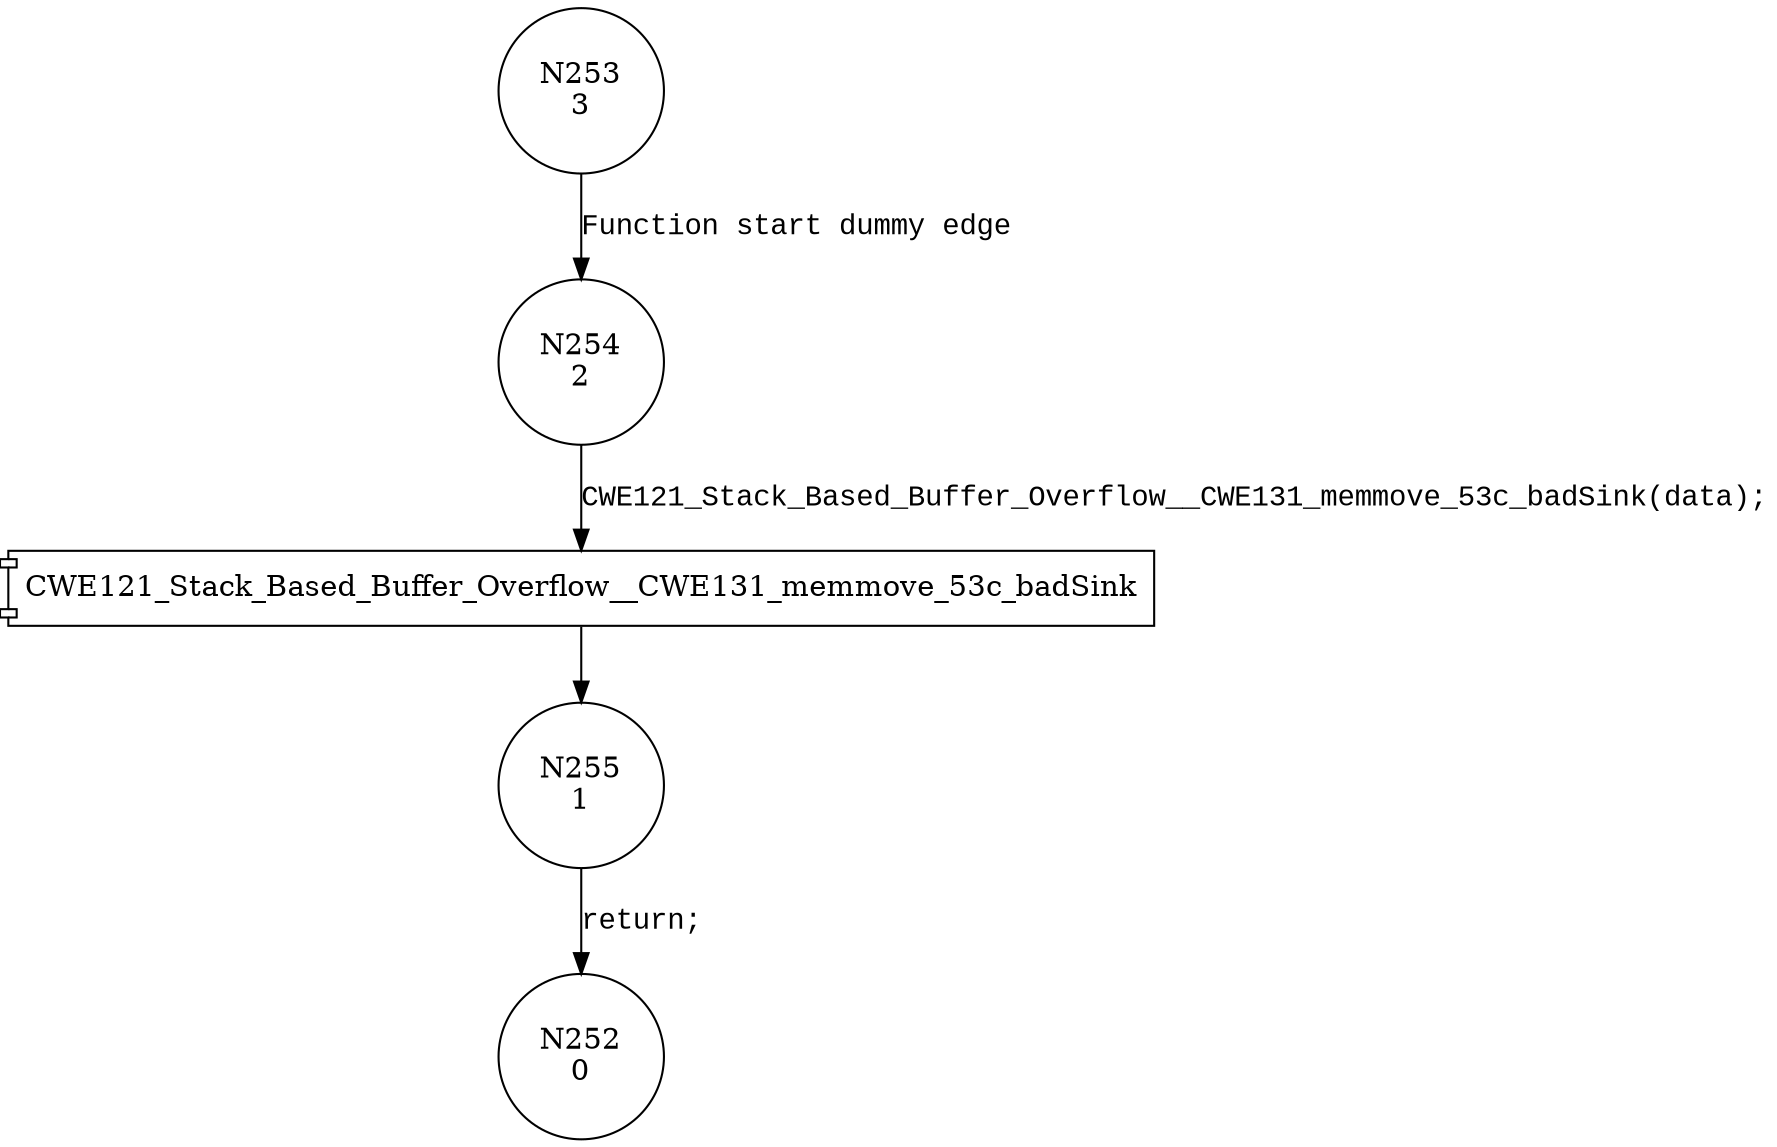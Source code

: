digraph CWE121_Stack_Based_Buffer_Overflow__CWE131_memmove_53b_badSink {
253 [shape="circle" label="N253\n3"]
254 [shape="circle" label="N254\n2"]
255 [shape="circle" label="N255\n1"]
252 [shape="circle" label="N252\n0"]
253 -> 254 [label="Function start dummy edge" fontname="Courier New"]
100008 [shape="component" label="CWE121_Stack_Based_Buffer_Overflow__CWE131_memmove_53c_badSink"]
254 -> 100008 [label="CWE121_Stack_Based_Buffer_Overflow__CWE131_memmove_53c_badSink(data);" fontname="Courier New"]
100008 -> 255 [label="" fontname="Courier New"]
255 -> 252 [label="return;" fontname="Courier New"]
}